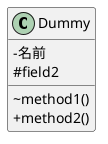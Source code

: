 @startuml
skinparam classAttributeIconSize 0
class Dummy {
-名前
#field2
~method1()
+method2()
}
@enduml